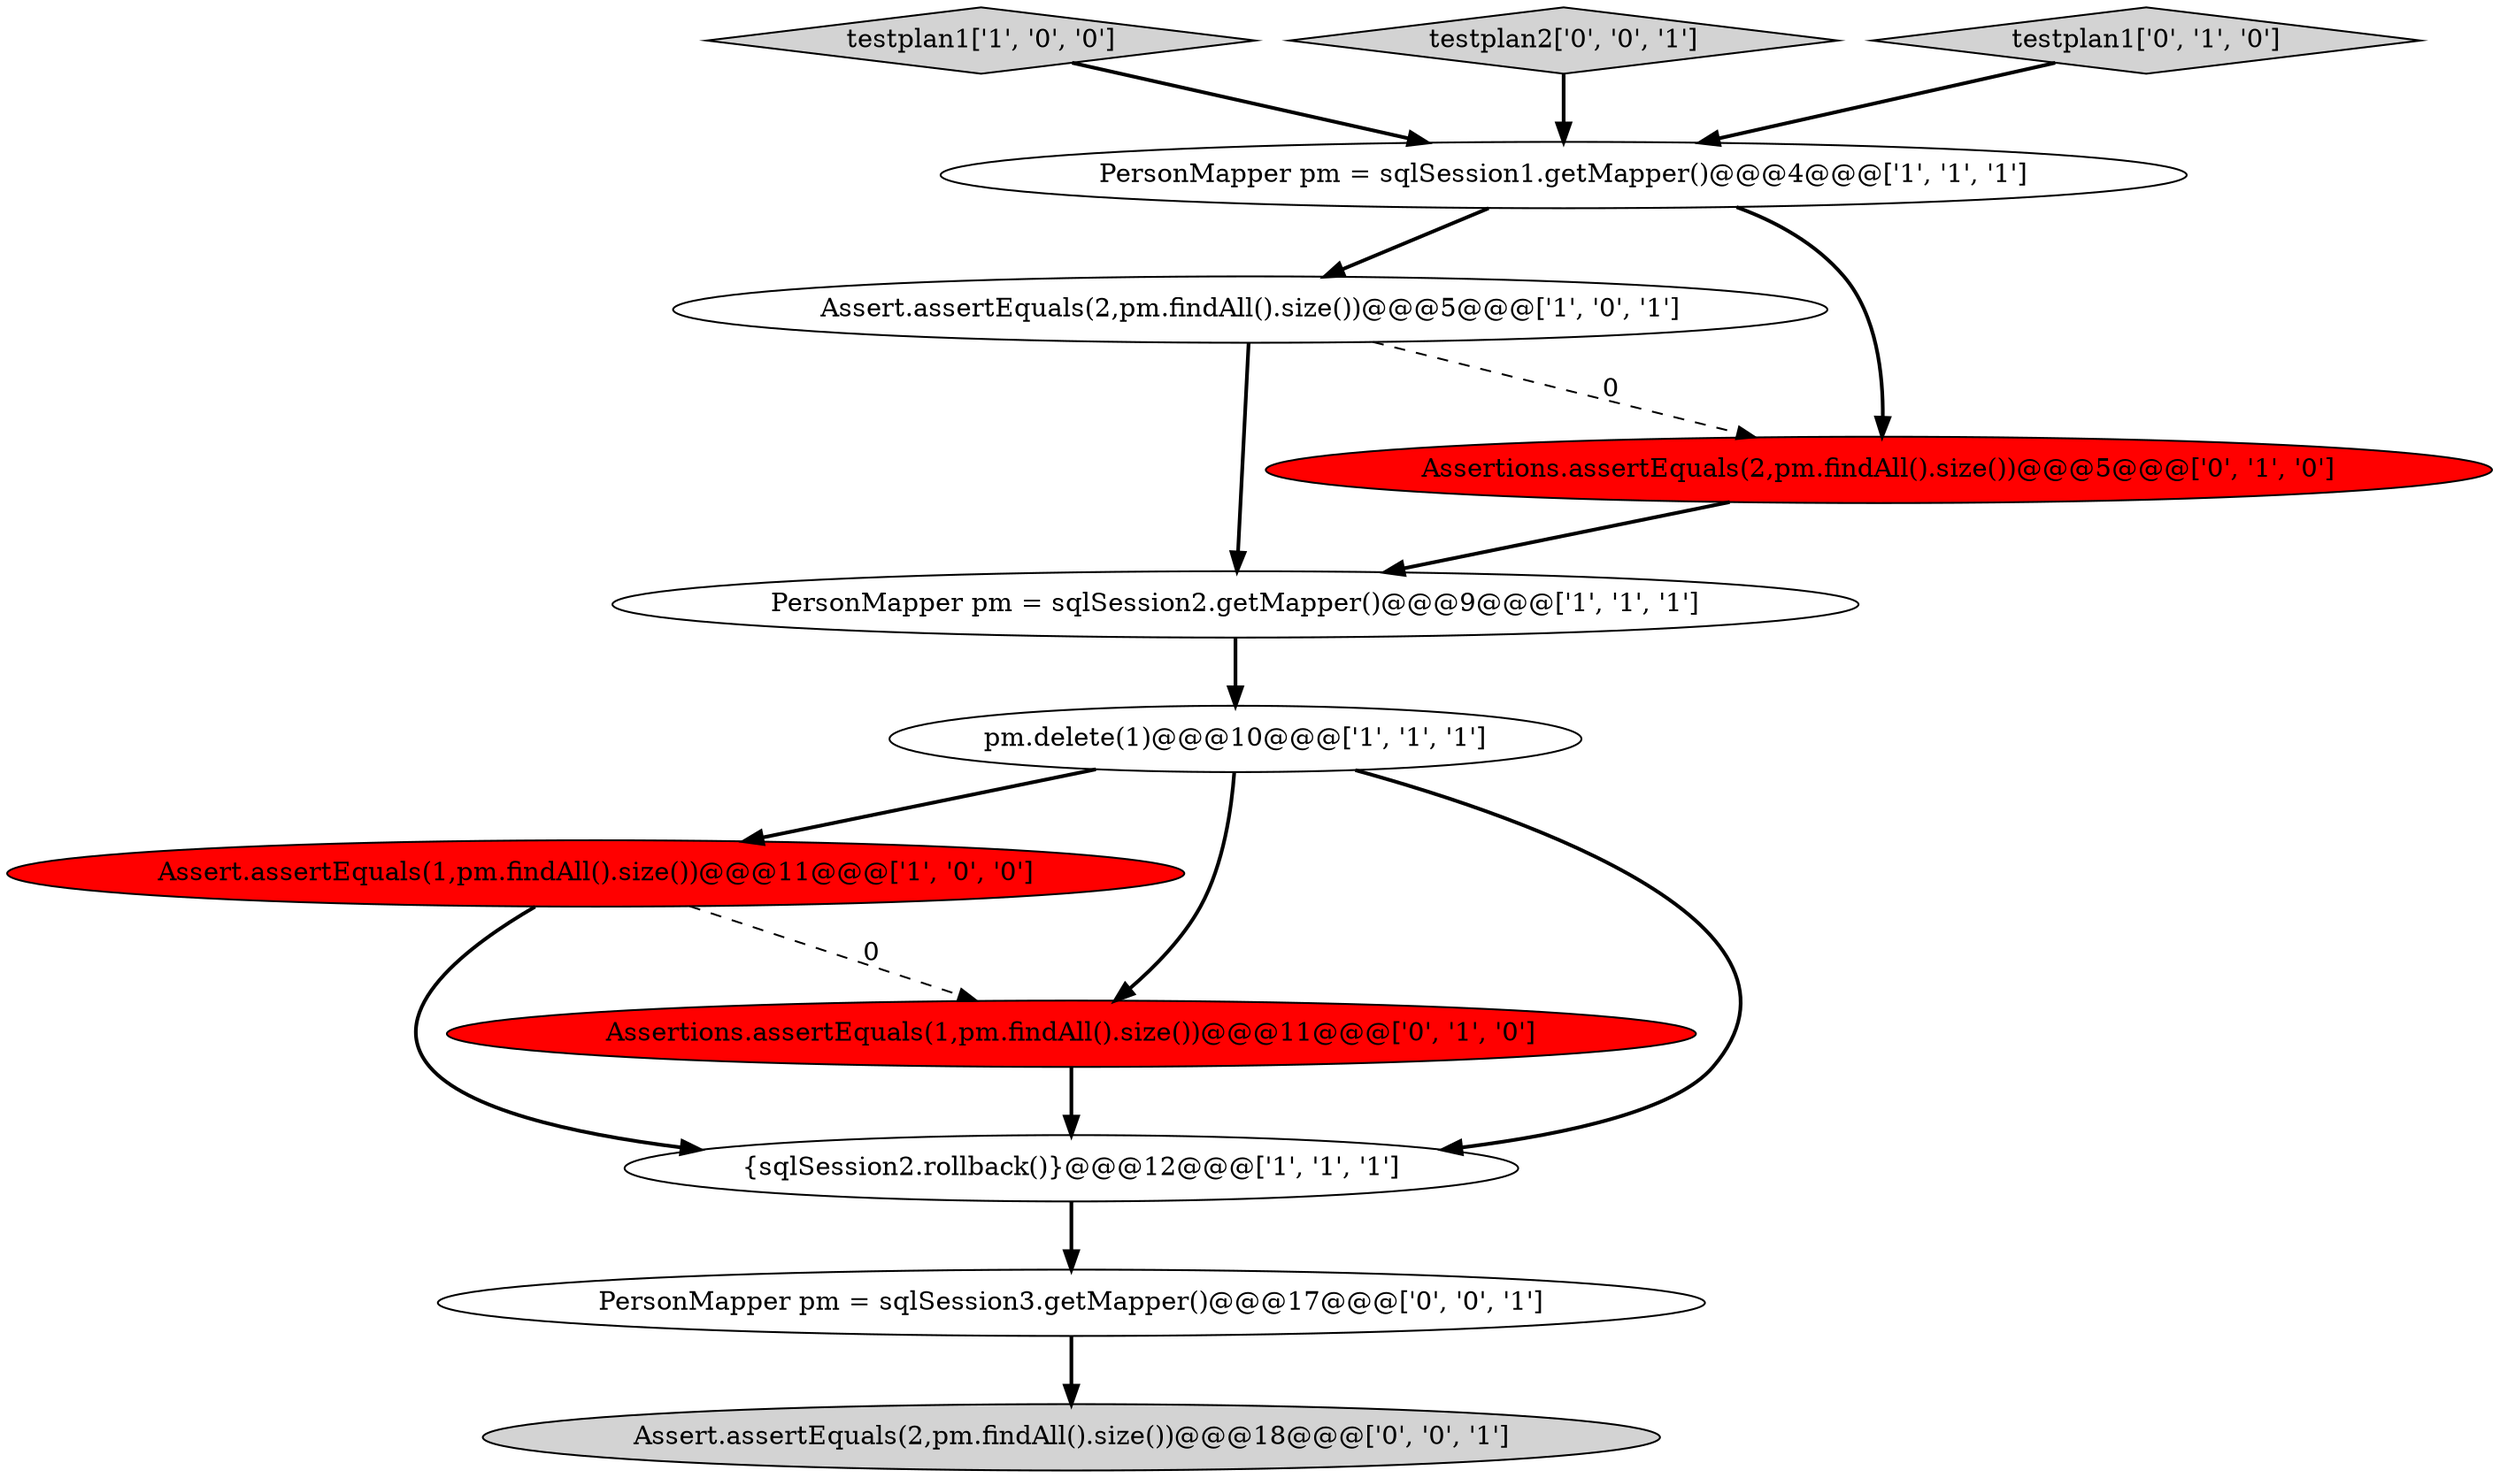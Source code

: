 digraph {
3 [style = filled, label = "pm.delete(1)@@@10@@@['1', '1', '1']", fillcolor = white, shape = ellipse image = "AAA0AAABBB1BBB"];
5 [style = filled, label = "Assert.assertEquals(2,pm.findAll().size())@@@5@@@['1', '0', '1']", fillcolor = white, shape = ellipse image = "AAA0AAABBB1BBB"];
9 [style = filled, label = "Assertions.assertEquals(2,pm.findAll().size())@@@5@@@['0', '1', '0']", fillcolor = red, shape = ellipse image = "AAA1AAABBB2BBB"];
0 [style = filled, label = "testplan1['1', '0', '0']", fillcolor = lightgray, shape = diamond image = "AAA0AAABBB1BBB"];
2 [style = filled, label = "Assert.assertEquals(1,pm.findAll().size())@@@11@@@['1', '0', '0']", fillcolor = red, shape = ellipse image = "AAA1AAABBB1BBB"];
11 [style = filled, label = "testplan2['0', '0', '1']", fillcolor = lightgray, shape = diamond image = "AAA0AAABBB3BBB"];
12 [style = filled, label = "PersonMapper pm = sqlSession3.getMapper()@@@17@@@['0', '0', '1']", fillcolor = white, shape = ellipse image = "AAA0AAABBB3BBB"];
4 [style = filled, label = "PersonMapper pm = sqlSession2.getMapper()@@@9@@@['1', '1', '1']", fillcolor = white, shape = ellipse image = "AAA0AAABBB1BBB"];
8 [style = filled, label = "testplan1['0', '1', '0']", fillcolor = lightgray, shape = diamond image = "AAA0AAABBB2BBB"];
7 [style = filled, label = "Assertions.assertEquals(1,pm.findAll().size())@@@11@@@['0', '1', '0']", fillcolor = red, shape = ellipse image = "AAA1AAABBB2BBB"];
6 [style = filled, label = "PersonMapper pm = sqlSession1.getMapper()@@@4@@@['1', '1', '1']", fillcolor = white, shape = ellipse image = "AAA0AAABBB1BBB"];
10 [style = filled, label = "Assert.assertEquals(2,pm.findAll().size())@@@18@@@['0', '0', '1']", fillcolor = lightgray, shape = ellipse image = "AAA0AAABBB3BBB"];
1 [style = filled, label = "{sqlSession2.rollback()}@@@12@@@['1', '1', '1']", fillcolor = white, shape = ellipse image = "AAA0AAABBB1BBB"];
4->3 [style = bold, label=""];
6->5 [style = bold, label=""];
5->9 [style = dashed, label="0"];
8->6 [style = bold, label=""];
12->10 [style = bold, label=""];
7->1 [style = bold, label=""];
6->9 [style = bold, label=""];
3->2 [style = bold, label=""];
3->1 [style = bold, label=""];
3->7 [style = bold, label=""];
2->7 [style = dashed, label="0"];
0->6 [style = bold, label=""];
2->1 [style = bold, label=""];
5->4 [style = bold, label=""];
9->4 [style = bold, label=""];
11->6 [style = bold, label=""];
1->12 [style = bold, label=""];
}
